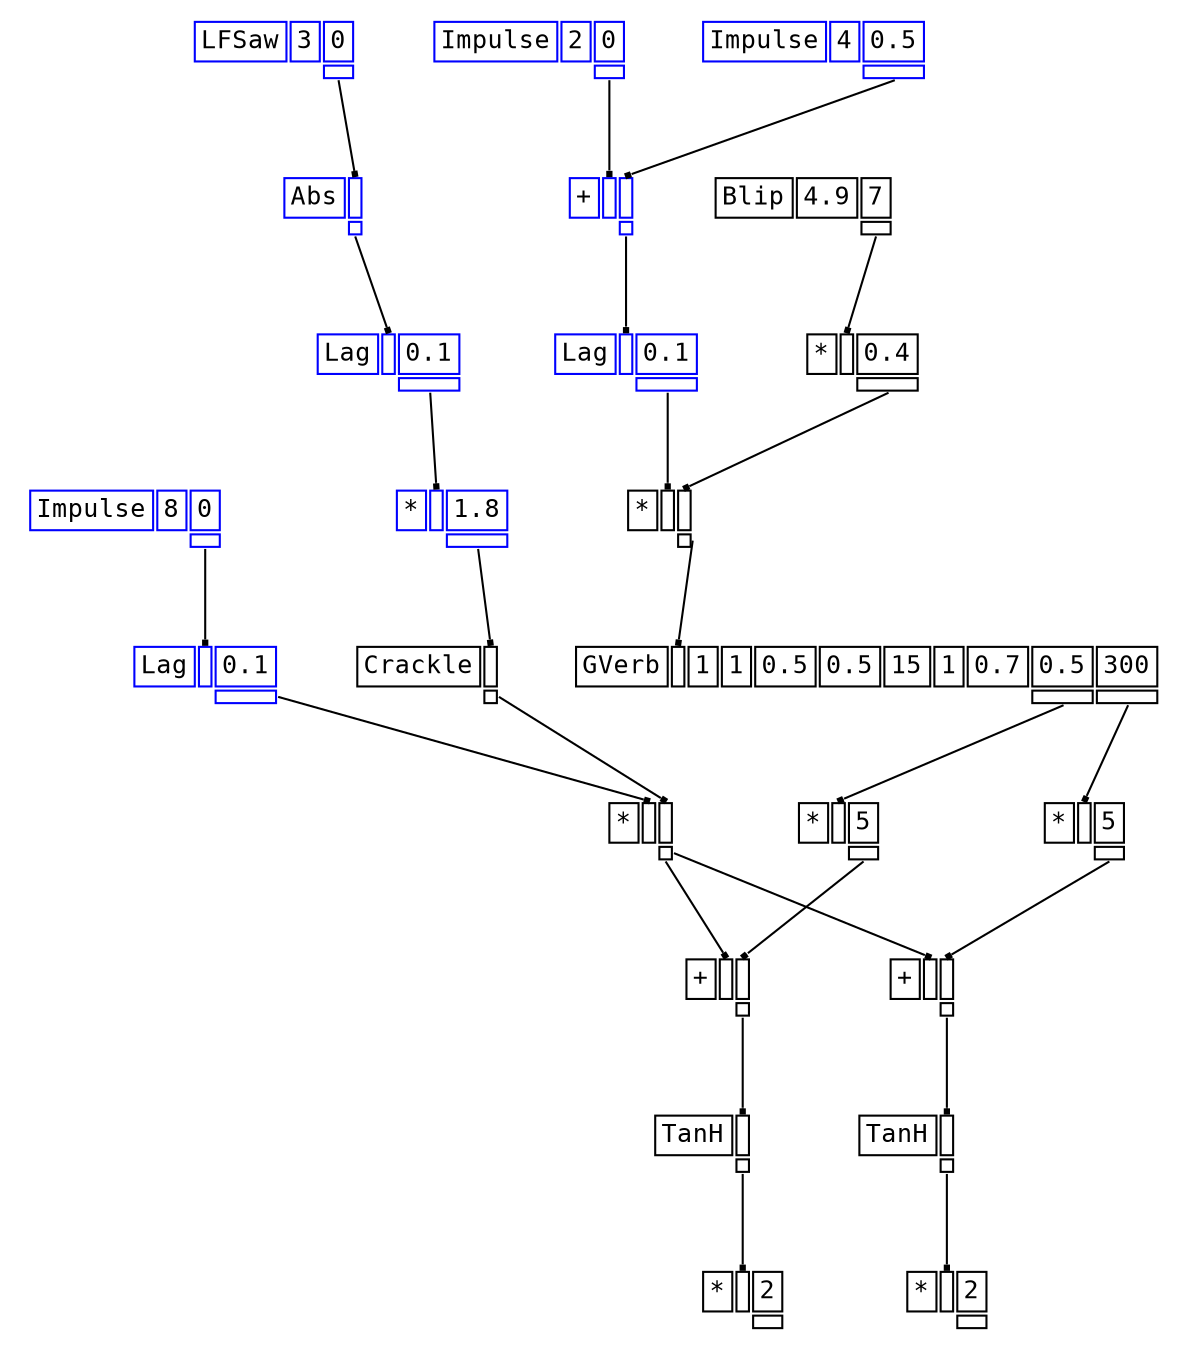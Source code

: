 digraph Anonymous {
graph [splines=false];
node [fontsize=12,fontname="Courier"];
edge [arrowhead=box,arrowsize=0.25];
u_2[shape="plaintext",color="blue",label=<<TABLE BORDER="0" CELLBORDER="1"><TR><TD>Impulse</TD><TD ID="u_2:K_0">8</TD><TD ID="u_2:K_1">0</TD></TR><TR><TD BORDER="0"></TD><TD BORDER="0"></TD><TD PORT="o_0" ID="u_2:o_0"></TD></TR></TABLE>>];
u_4[shape="plaintext",color="blue",label=<<TABLE BORDER="0" CELLBORDER="1"><TR><TD>Lag</TD><TD PORT="i_0" ID="u_4:i_0"></TD><TD ID="u_4:K_1">0.1</TD></TR><TR><TD BORDER="0"></TD><TD BORDER="0"></TD><TD PORT="o_0" ID="u_4:o_0"></TD></TR></TABLE>>];
u_6[shape="plaintext",color="blue",label=<<TABLE BORDER="0" CELLBORDER="1"><TR><TD>LFSaw</TD><TD ID="u_6:K_0">3</TD><TD ID="u_6:K_1">0</TD></TR><TR><TD BORDER="0"></TD><TD BORDER="0"></TD><TD PORT="o_0" ID="u_6:o_0"></TD></TR></TABLE>>];
u_7[shape="plaintext",color="blue",label=<<TABLE BORDER="0" CELLBORDER="1"><TR><TD>Abs</TD><TD PORT="i_0" ID="u_7:i_0"></TD></TR><TR><TD BORDER="0"></TD><TD PORT="o_0" ID="u_7:o_0"></TD></TR></TABLE>>];
u_8[shape="plaintext",color="blue",label=<<TABLE BORDER="0" CELLBORDER="1"><TR><TD>Lag</TD><TD PORT="i_0" ID="u_8:i_0"></TD><TD ID="u_8:K_1">0.1</TD></TR><TR><TD BORDER="0"></TD><TD BORDER="0"></TD><TD PORT="o_0" ID="u_8:o_0"></TD></TR></TABLE>>];
u_10[shape="plaintext",color="blue",label=<<TABLE BORDER="0" CELLBORDER="1"><TR><TD>*</TD><TD PORT="i_0" ID="u_10:i_0"></TD><TD ID="u_10:K_1">1.8</TD></TR><TR><TD BORDER="0"></TD><TD BORDER="0"></TD><TD PORT="o_0" ID="u_10:o_0"></TD></TR></TABLE>>];
u_11[shape="plaintext",color="black",label=<<TABLE BORDER="0" CELLBORDER="1"><TR><TD>Crackle</TD><TD PORT="i_0" ID="u_11:i_0"></TD></TR><TR><TD BORDER="0"></TD><TD PORT="o_0" ID="u_11:o_0"></TD></TR></TABLE>>];
u_12[shape="plaintext",color="black",label=<<TABLE BORDER="0" CELLBORDER="1"><TR><TD>*</TD><TD PORT="i_0" ID="u_12:i_0"></TD><TD PORT="i_1" ID="u_12:i_1"></TD></TR><TR><TD BORDER="0"></TD><TD BORDER="0"></TD><TD PORT="o_0" ID="u_12:o_0"></TD></TR></TABLE>>];
u_14[shape="plaintext",color="blue",label=<<TABLE BORDER="0" CELLBORDER="1"><TR><TD>Impulse</TD><TD ID="u_14:K_0">2</TD><TD ID="u_14:K_1">0</TD></TR><TR><TD BORDER="0"></TD><TD BORDER="0"></TD><TD PORT="o_0" ID="u_14:o_0"></TD></TR></TABLE>>];
u_17[shape="plaintext",color="blue",label=<<TABLE BORDER="0" CELLBORDER="1"><TR><TD>Impulse</TD><TD ID="u_17:K_0">4</TD><TD ID="u_17:K_1">0.5</TD></TR><TR><TD BORDER="0"></TD><TD BORDER="0"></TD><TD PORT="o_0" ID="u_17:o_0"></TD></TR></TABLE>>];
u_18[shape="plaintext",color="blue",label=<<TABLE BORDER="0" CELLBORDER="1"><TR><TD>+</TD><TD PORT="i_0" ID="u_18:i_0"></TD><TD PORT="i_1" ID="u_18:i_1"></TD></TR><TR><TD BORDER="0"></TD><TD BORDER="0"></TD><TD PORT="o_0" ID="u_18:o_0"></TD></TR></TABLE>>];
u_19[shape="plaintext",color="blue",label=<<TABLE BORDER="0" CELLBORDER="1"><TR><TD>Lag</TD><TD PORT="i_0" ID="u_19:i_0"></TD><TD ID="u_19:K_1">0.1</TD></TR><TR><TD BORDER="0"></TD><TD BORDER="0"></TD><TD PORT="o_0" ID="u_19:o_0"></TD></TR></TABLE>>];
u_22[shape="plaintext",color="black",label=<<TABLE BORDER="0" CELLBORDER="1"><TR><TD>Blip</TD><TD ID="u_22:K_0">4.9</TD><TD ID="u_22:K_1">7</TD></TR><TR><TD BORDER="0"></TD><TD BORDER="0"></TD><TD PORT="o_0" ID="u_22:o_0"></TD></TR></TABLE>>];
u_24[shape="plaintext",color="black",label=<<TABLE BORDER="0" CELLBORDER="1"><TR><TD>*</TD><TD PORT="i_0" ID="u_24:i_0"></TD><TD ID="u_24:K_1">0.4</TD></TR><TR><TD BORDER="0"></TD><TD BORDER="0"></TD><TD PORT="o_0" ID="u_24:o_0"></TD></TR></TABLE>>];
u_25[shape="plaintext",color="black",label=<<TABLE BORDER="0" CELLBORDER="1"><TR><TD>*</TD><TD PORT="i_0" ID="u_25:i_0"></TD><TD PORT="i_1" ID="u_25:i_1"></TD></TR><TR><TD BORDER="0"></TD><TD BORDER="0"></TD><TD PORT="o_0" ID="u_25:o_0"></TD></TR></TABLE>>];
u_30[shape="plaintext",color="black",label=<<TABLE BORDER="0" CELLBORDER="1"><TR><TD>GVerb</TD><TD PORT="i_0" ID="u_30:i_0"></TD><TD ID="u_30:K_1">1</TD><TD ID="u_30:K_2">1</TD><TD ID="u_30:K_3">0.5</TD><TD ID="u_30:K_4">0.5</TD><TD ID="u_30:K_5">15</TD><TD ID="u_30:K_6">1</TD><TD ID="u_30:K_7">0.7</TD><TD ID="u_30:K_8">0.5</TD><TD ID="u_30:K_9">300</TD></TR><TR><TD BORDER="0"></TD><TD BORDER="0"></TD><TD BORDER="0"></TD><TD BORDER="0"></TD><TD BORDER="0"></TD><TD BORDER="0"></TD><TD BORDER="0"></TD><TD BORDER="0"></TD><TD BORDER="0"></TD><TD PORT="o_0" ID="u_30:o_0"></TD><TD PORT="o_1" ID="u_30:o_1"></TD></TR></TABLE>>];
u_33[shape="plaintext",color="black",label=<<TABLE BORDER="0" CELLBORDER="1"><TR><TD>*</TD><TD PORT="i_0" ID="u_33:i_0"></TD><TD ID="u_33:K_1">5</TD></TR><TR><TD BORDER="0"></TD><TD BORDER="0"></TD><TD PORT="o_0" ID="u_33:o_0"></TD></TR></TABLE>>];
u_34[shape="plaintext",color="black",label=<<TABLE BORDER="0" CELLBORDER="1"><TR><TD>+</TD><TD PORT="i_0" ID="u_34:i_0"></TD><TD PORT="i_1" ID="u_34:i_1"></TD></TR><TR><TD BORDER="0"></TD><TD BORDER="0"></TD><TD PORT="o_0" ID="u_34:o_0"></TD></TR></TABLE>>];
u_35[shape="plaintext",color="black",label=<<TABLE BORDER="0" CELLBORDER="1"><TR><TD>TanH</TD><TD PORT="i_0" ID="u_35:i_0"></TD></TR><TR><TD BORDER="0"></TD><TD PORT="o_0" ID="u_35:o_0"></TD></TR></TABLE>>];
u_36[shape="plaintext",color="black",label=<<TABLE BORDER="0" CELLBORDER="1"><TR><TD>*</TD><TD PORT="i_0" ID="u_36:i_0"></TD><TD ID="u_36:K_1">2</TD></TR><TR><TD BORDER="0"></TD><TD BORDER="0"></TD><TD PORT="o_0" ID="u_36:o_0"></TD></TR></TABLE>>];
u_38[shape="plaintext",color="black",label=<<TABLE BORDER="0" CELLBORDER="1"><TR><TD>*</TD><TD PORT="i_0" ID="u_38:i_0"></TD><TD ID="u_38:K_1">5</TD></TR><TR><TD BORDER="0"></TD><TD BORDER="0"></TD><TD PORT="o_0" ID="u_38:o_0"></TD></TR></TABLE>>];
u_39[shape="plaintext",color="black",label=<<TABLE BORDER="0" CELLBORDER="1"><TR><TD>+</TD><TD PORT="i_0" ID="u_39:i_0"></TD><TD PORT="i_1" ID="u_39:i_1"></TD></TR><TR><TD BORDER="0"></TD><TD BORDER="0"></TD><TD PORT="o_0" ID="u_39:o_0"></TD></TR></TABLE>>];
u_40[shape="plaintext",color="black",label=<<TABLE BORDER="0" CELLBORDER="1"><TR><TD>TanH</TD><TD PORT="i_0" ID="u_40:i_0"></TD></TR><TR><TD BORDER="0"></TD><TD PORT="o_0" ID="u_40:o_0"></TD></TR></TABLE>>];
u_41[shape="plaintext",color="black",label=<<TABLE BORDER="0" CELLBORDER="1"><TR><TD>*</TD><TD PORT="i_0" ID="u_41:i_0"></TD><TD ID="u_41:K_1">2</TD></TR><TR><TD BORDER="0"></TD><TD BORDER="0"></TD><TD PORT="o_0" ID="u_41:o_0"></TD></TR></TABLE>>];
u_2:o_0 -> u_4:i_0;
u_6:o_0 -> u_7:i_0;
u_7:o_0 -> u_8:i_0;
u_8:o_0 -> u_10:i_0;
u_10:o_0 -> u_11:i_0;
u_4:o_0 -> u_12:i_0;
u_11:o_0 -> u_12:i_1;
u_14:o_0 -> u_18:i_0;
u_17:o_0 -> u_18:i_1;
u_18:o_0 -> u_19:i_0;
u_22:o_0 -> u_24:i_0;
u_19:o_0 -> u_25:i_0;
u_24:o_0 -> u_25:i_1;
u_25:o_0 -> u_30:i_0;
u_30:o_1 -> u_33:i_0;
u_12:o_0 -> u_34:i_0;
u_33:o_0 -> u_34:i_1;
u_34:o_0 -> u_35:i_0;
u_35:o_0 -> u_36:i_0;
u_30:o_0 -> u_38:i_0;
u_12:o_0 -> u_39:i_0;
u_38:o_0 -> u_39:i_1;
u_39:o_0 -> u_40:i_0;
u_40:o_0 -> u_41:i_0;
}
